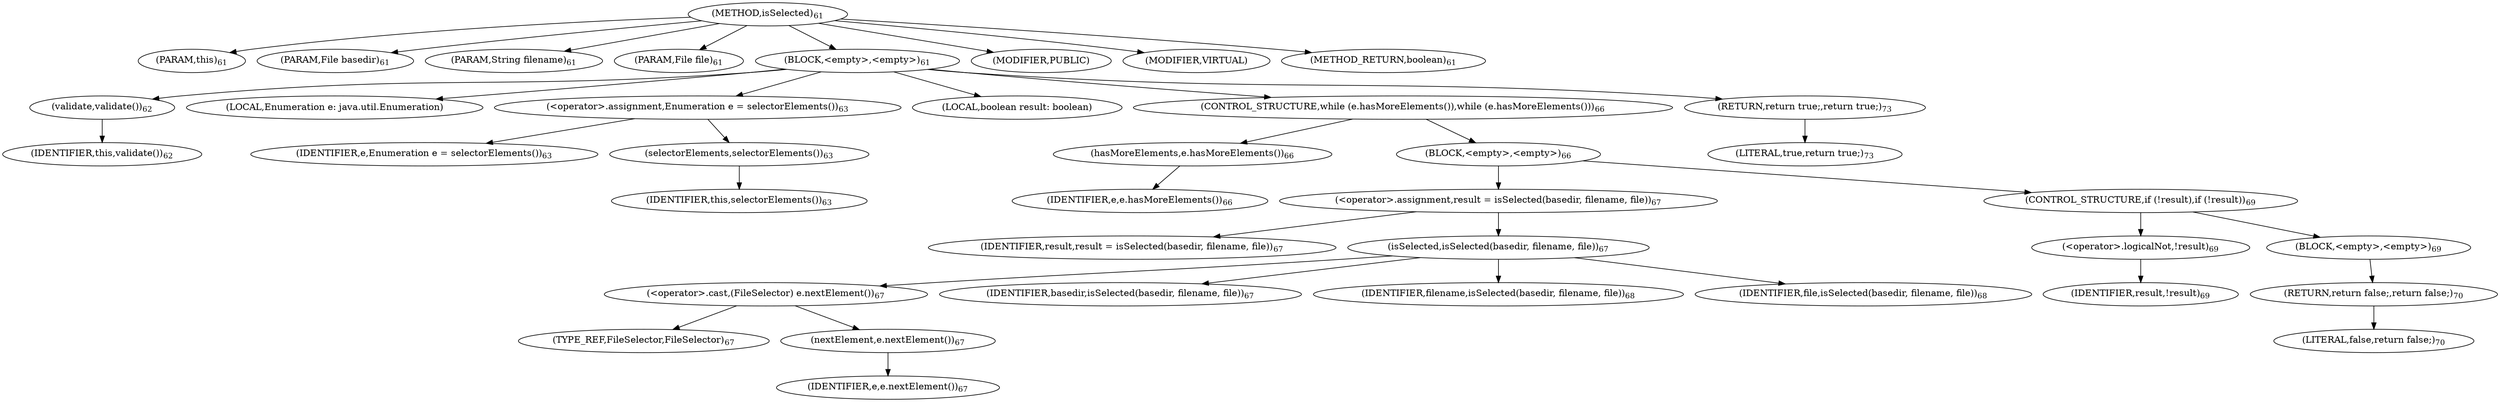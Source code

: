 digraph "isSelected" {  
"45" [label = <(METHOD,isSelected)<SUB>61</SUB>> ]
"8" [label = <(PARAM,this)<SUB>61</SUB>> ]
"46" [label = <(PARAM,File basedir)<SUB>61</SUB>> ]
"47" [label = <(PARAM,String filename)<SUB>61</SUB>> ]
"48" [label = <(PARAM,File file)<SUB>61</SUB>> ]
"49" [label = <(BLOCK,&lt;empty&gt;,&lt;empty&gt;)<SUB>61</SUB>> ]
"50" [label = <(validate,validate())<SUB>62</SUB>> ]
"7" [label = <(IDENTIFIER,this,validate())<SUB>62</SUB>> ]
"51" [label = <(LOCAL,Enumeration e: java.util.Enumeration)> ]
"52" [label = <(&lt;operator&gt;.assignment,Enumeration e = selectorElements())<SUB>63</SUB>> ]
"53" [label = <(IDENTIFIER,e,Enumeration e = selectorElements())<SUB>63</SUB>> ]
"54" [label = <(selectorElements,selectorElements())<SUB>63</SUB>> ]
"9" [label = <(IDENTIFIER,this,selectorElements())<SUB>63</SUB>> ]
"55" [label = <(LOCAL,boolean result: boolean)> ]
"56" [label = <(CONTROL_STRUCTURE,while (e.hasMoreElements()),while (e.hasMoreElements()))<SUB>66</SUB>> ]
"57" [label = <(hasMoreElements,e.hasMoreElements())<SUB>66</SUB>> ]
"58" [label = <(IDENTIFIER,e,e.hasMoreElements())<SUB>66</SUB>> ]
"59" [label = <(BLOCK,&lt;empty&gt;,&lt;empty&gt;)<SUB>66</SUB>> ]
"60" [label = <(&lt;operator&gt;.assignment,result = isSelected(basedir, filename, file))<SUB>67</SUB>> ]
"61" [label = <(IDENTIFIER,result,result = isSelected(basedir, filename, file))<SUB>67</SUB>> ]
"62" [label = <(isSelected,isSelected(basedir, filename, file))<SUB>67</SUB>> ]
"63" [label = <(&lt;operator&gt;.cast,(FileSelector) e.nextElement())<SUB>67</SUB>> ]
"64" [label = <(TYPE_REF,FileSelector,FileSelector)<SUB>67</SUB>> ]
"65" [label = <(nextElement,e.nextElement())<SUB>67</SUB>> ]
"66" [label = <(IDENTIFIER,e,e.nextElement())<SUB>67</SUB>> ]
"67" [label = <(IDENTIFIER,basedir,isSelected(basedir, filename, file))<SUB>67</SUB>> ]
"68" [label = <(IDENTIFIER,filename,isSelected(basedir, filename, file))<SUB>68</SUB>> ]
"69" [label = <(IDENTIFIER,file,isSelected(basedir, filename, file))<SUB>68</SUB>> ]
"70" [label = <(CONTROL_STRUCTURE,if (!result),if (!result))<SUB>69</SUB>> ]
"71" [label = <(&lt;operator&gt;.logicalNot,!result)<SUB>69</SUB>> ]
"72" [label = <(IDENTIFIER,result,!result)<SUB>69</SUB>> ]
"73" [label = <(BLOCK,&lt;empty&gt;,&lt;empty&gt;)<SUB>69</SUB>> ]
"74" [label = <(RETURN,return false;,return false;)<SUB>70</SUB>> ]
"75" [label = <(LITERAL,false,return false;)<SUB>70</SUB>> ]
"76" [label = <(RETURN,return true;,return true;)<SUB>73</SUB>> ]
"77" [label = <(LITERAL,true,return true;)<SUB>73</SUB>> ]
"78" [label = <(MODIFIER,PUBLIC)> ]
"79" [label = <(MODIFIER,VIRTUAL)> ]
"80" [label = <(METHOD_RETURN,boolean)<SUB>61</SUB>> ]
  "45" -> "8" 
  "45" -> "46" 
  "45" -> "47" 
  "45" -> "48" 
  "45" -> "49" 
  "45" -> "78" 
  "45" -> "79" 
  "45" -> "80" 
  "49" -> "50" 
  "49" -> "51" 
  "49" -> "52" 
  "49" -> "55" 
  "49" -> "56" 
  "49" -> "76" 
  "50" -> "7" 
  "52" -> "53" 
  "52" -> "54" 
  "54" -> "9" 
  "56" -> "57" 
  "56" -> "59" 
  "57" -> "58" 
  "59" -> "60" 
  "59" -> "70" 
  "60" -> "61" 
  "60" -> "62" 
  "62" -> "63" 
  "62" -> "67" 
  "62" -> "68" 
  "62" -> "69" 
  "63" -> "64" 
  "63" -> "65" 
  "65" -> "66" 
  "70" -> "71" 
  "70" -> "73" 
  "71" -> "72" 
  "73" -> "74" 
  "74" -> "75" 
  "76" -> "77" 
}
